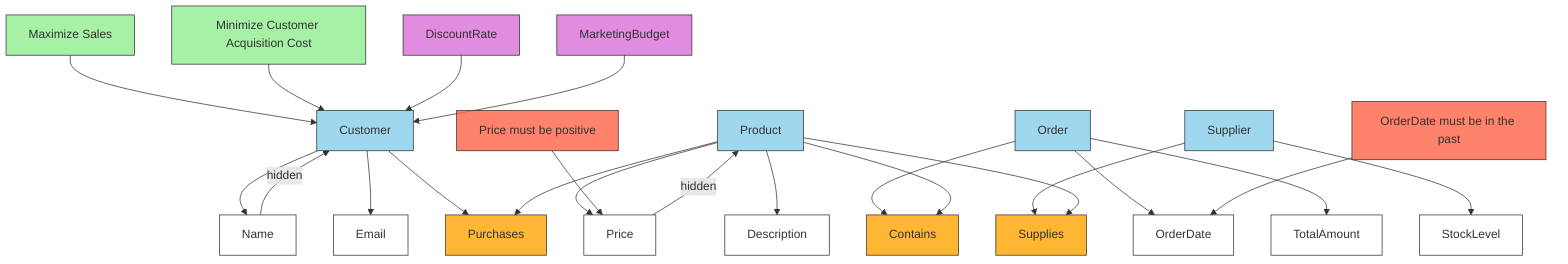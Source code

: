 graph TD
    classDef entity fill:#87CEEB,stroke:#333,fill-opacity:0.8;
    classDef attribute fill:#ffffff,stroke:#333,fill-opacity:0.8;
    classDef relation fill:#FFA500,stroke:#333,fill-opacity:0.8;
    classDef goal fill:#90EE90,stroke:#333,fill-opacity:0.8;
    classDef condition fill:#FF6347,stroke:#333,fill-opacity:0.8;
    classDef decision fill:#DA70D6,stroke:#333,fill-opacity:0.8;

    %% Entities
    E1[Customer]:::entity
    E2[Product]:::entity
    E3[Order]:::entity
    E4[Supplier]:::entity

    %% Attributes
    A1[Name]:::attribute
    A2[Email]:::attribute
    A3[Price]:::attribute
    A4[Description]:::attribute
    A5[OrderDate]:::attribute
    A6[TotalAmount]:::attribute
    A7[StockLevel]:::attribute

    %% Relations
    R1[Purchases]:::relation
    R2[Contains]:::relation
    R3[Supplies]:::relation

    %% Goals
    G1[Maximize Sales]:::goal
    G2[Minimize Customer Acquisition Cost]:::goal

    %% Conditions
    C1[Price must be positive]:::condition
    C2[OrderDate must be in the past]:::condition

    %% Decision Variables
    D1[DiscountRate]:::decision
    D2[MarketingBudget]:::decision

    %% Connections
    E1 --> A1
    E1 --> A2
    E2 --> A3
    E2 --> A4
    E3 --> A5
    E3 --> A6
    E4 --> A7

    E1 --> R1
    E2 --> R1
    E3 --> R2
    E2 --> R2
    E4 --> R3
    E2 --> R3

    G1 --> E1
    G2 --> E1
    C1 --> A3
    C2 --> A5

    D1 --> E1
    D2 --> E1

    %% Optional layout hints for readability
    A1 -->|hidden| E1
    A3 -->|hidden| E2